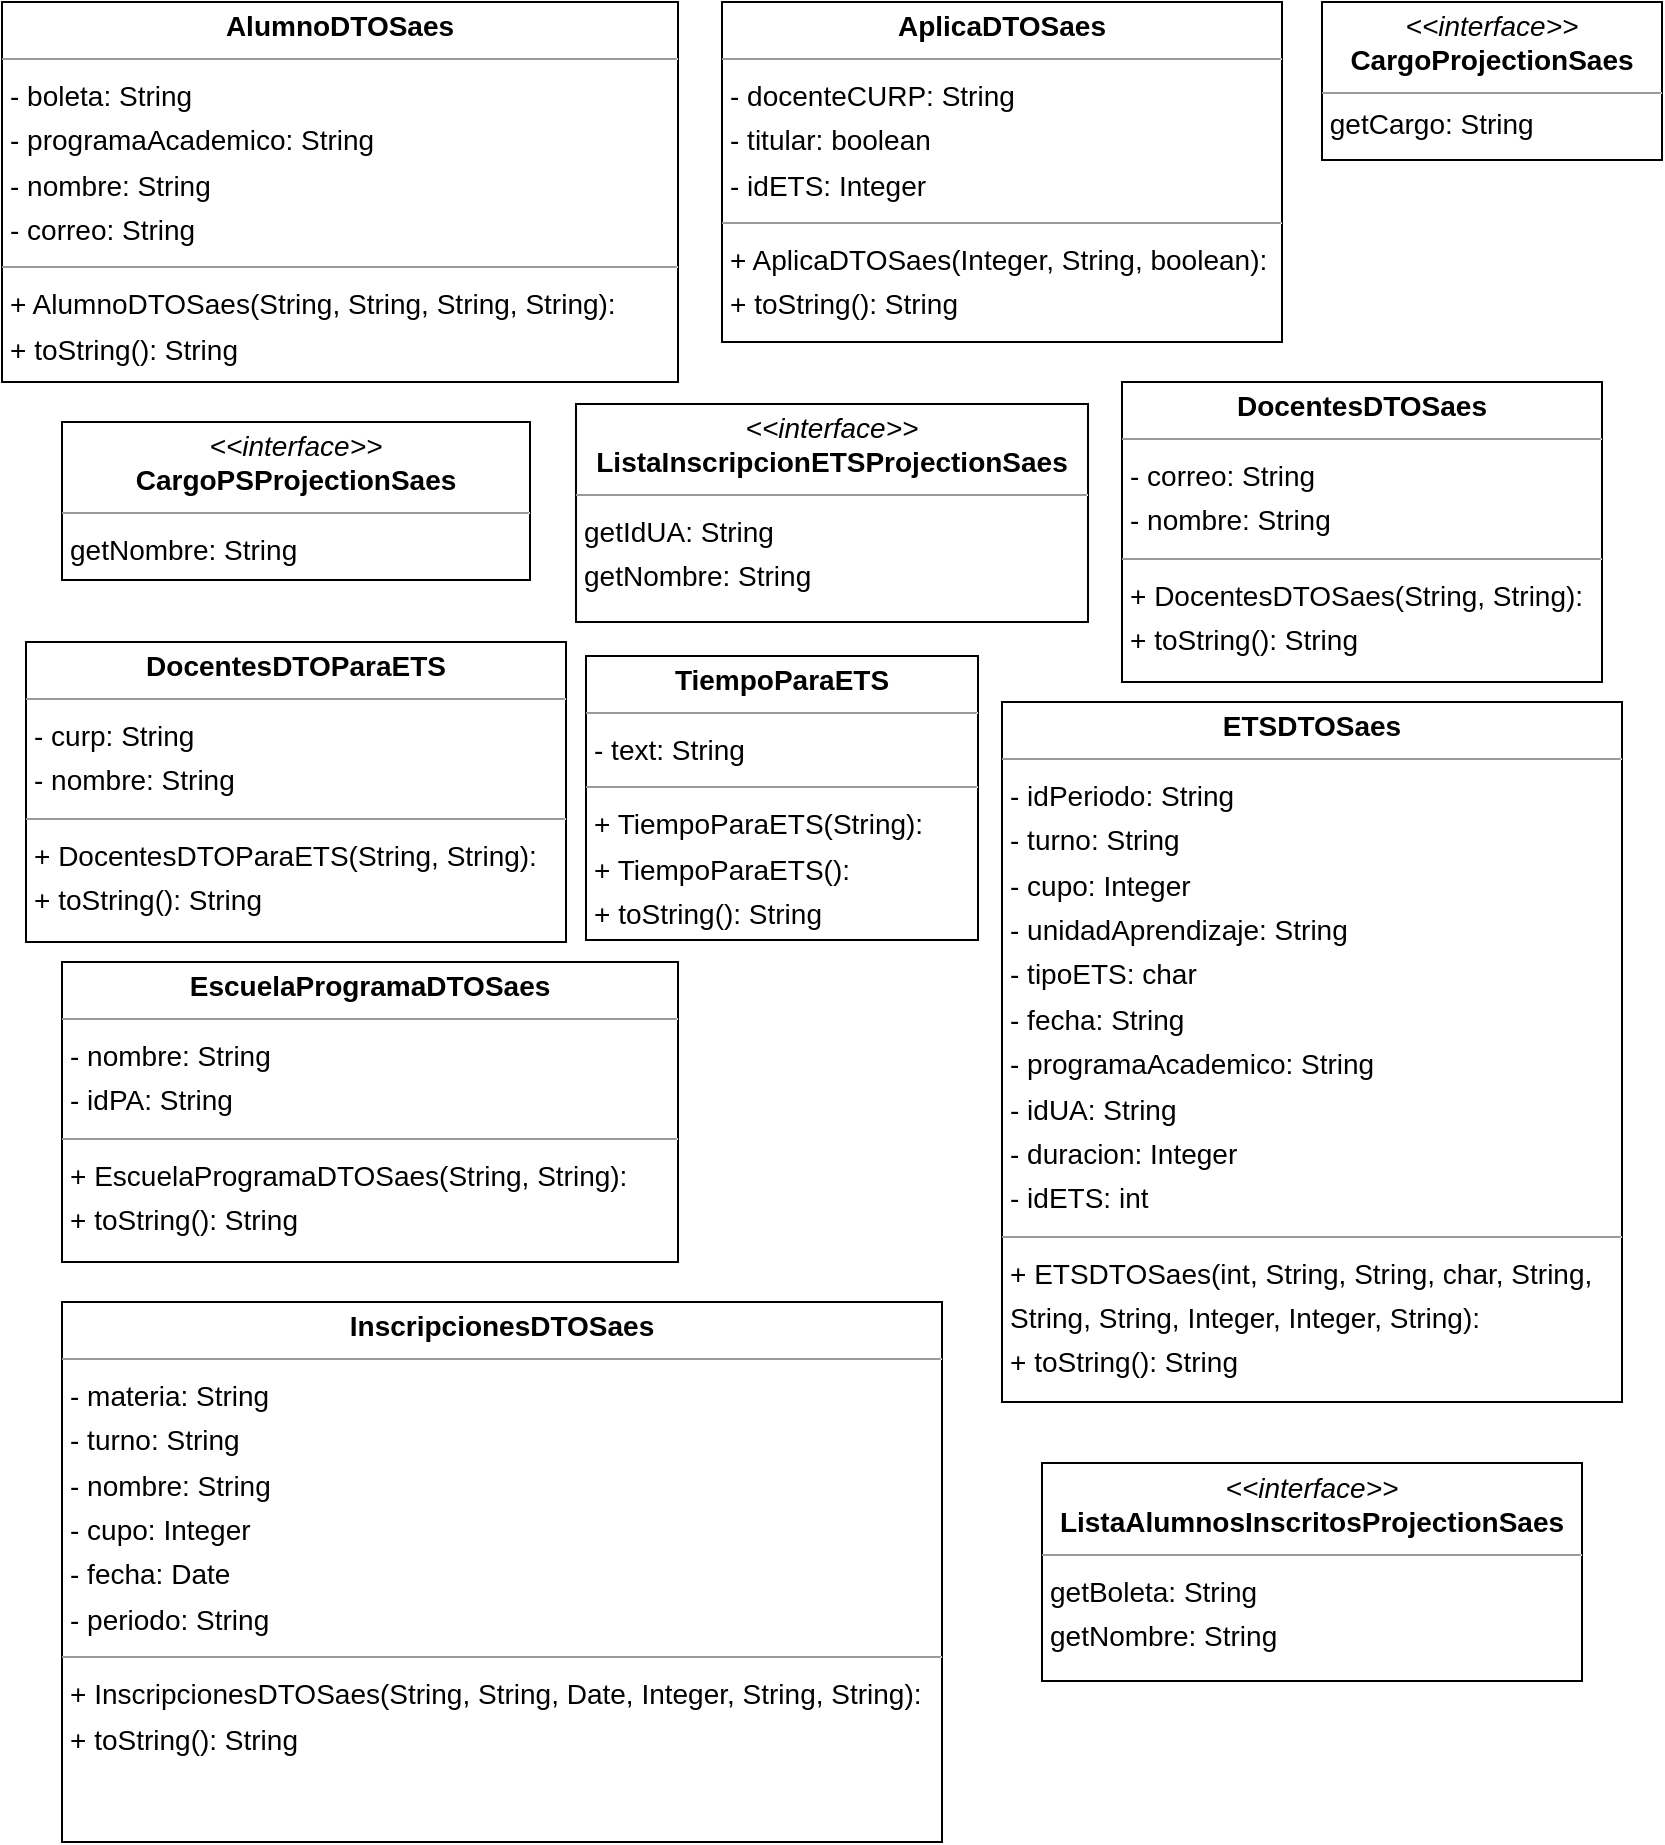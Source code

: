 <mxfile version="27.0.5" pages="6">
  <diagram id="4k0tUWkUERiC3aB9I5Oe" name="DTO1">
    <mxGraphModel dx="2887" dy="3401" grid="1" gridSize="10" guides="1" tooltips="1" connect="1" arrows="1" fold="1" page="1" pageScale="1" pageWidth="850" pageHeight="1100" background="none" math="0" shadow="0">
      <root>
        <mxCell id="0" />
        <mxCell id="1" parent="0" />
        <mxCell id="node33" value="&lt;p style=&quot;margin:0px;margin-top:4px;text-align:center;&quot;&gt;&lt;b&gt;AlumnoDTOSaes&lt;/b&gt;&lt;/p&gt;&lt;hr size=&quot;1&quot;&gt;&lt;p style=&quot;margin:0 0 0 4px;line-height:1.6;&quot;&gt;&lt;/p&gt;&lt;p style=&quot;margin:0 0 0 4px;line-height:1.6;&quot;&gt;- boleta: String&lt;br&gt;- programaAcademico: String&lt;br&gt;- nombre: String&lt;br&gt;- correo: String&lt;/p&gt;&lt;hr size=&quot;1&quot;&gt;&lt;p style=&quot;margin:0 0 0 4px;line-height:1.6;&quot;&gt;+ AlumnoDTOSaes(String, String, String, String):&lt;/p&gt;&lt;p style=&quot;margin:0 0 0 4px;line-height:1.6;&quot;&gt;+ toString(): String&lt;/p&gt;" style="verticalAlign=top;align=left;overflow=fill;fontSize=14;fontFamily=Helvetica;html=1;rounded=0;shadow=0;comic=0;labelBackgroundColor=none;strokeWidth=1;" parent="1" vertex="1">
          <mxGeometry x="-840" y="-2190" width="338" height="190" as="geometry" />
        </mxCell>
        <mxCell id="node49" value="&lt;p style=&quot;margin:0px;margin-top:4px;text-align:center;&quot;&gt;&lt;b&gt;AplicaDTOSaes&lt;/b&gt;&lt;/p&gt;&lt;hr size=&quot;1&quot;&gt;&lt;p style=&quot;margin:0 0 0 4px;line-height:1.6;&quot;&gt;&lt;span style=&quot;background-color: transparent; color: light-dark(rgb(0, 0, 0), rgb(255, 255, 255));&quot;&gt;- docenteCURP: String&lt;/span&gt;&lt;/p&gt;&lt;p style=&quot;margin:0 0 0 4px;line-height:1.6;&quot;&gt;- titular: boolean&lt;br&gt;- idETS: Integer&lt;/p&gt;&lt;hr size=&quot;1&quot;&gt;&lt;p style=&quot;margin:0 0 0 4px;line-height:1.6;&quot;&gt;+ AplicaDTOSaes(Integer, String, boolean):&lt;/p&gt;&lt;p style=&quot;margin:0 0 0 4px;line-height:1.6;&quot;&gt;+ toString(): String&lt;/p&gt;&lt;p style=&quot;margin:0 0 0 4px;line-height:1.6;&quot;&gt;&lt;br&gt;&lt;/p&gt;" style="verticalAlign=top;align=left;overflow=fill;fontSize=14;fontFamily=Helvetica;html=1;rounded=0;shadow=0;comic=0;labelBackgroundColor=none;strokeWidth=1;" parent="1" vertex="1">
          <mxGeometry x="-480" y="-2190" width="280" height="170" as="geometry" />
        </mxCell>
        <mxCell id="node36" value="&lt;p style=&quot;margin:0px;margin-top:4px;text-align:center;&quot;&gt;&lt;i&gt;&amp;lt;&amp;lt;interface&amp;gt;&amp;gt;&lt;/i&gt;&lt;br&gt;&lt;b&gt;CargoPSProjectionSaes&lt;/b&gt;&lt;/p&gt;&lt;hr size=&quot;1&quot;&gt;&lt;p style=&quot;margin:0 0 0 4px;line-height:1.6;&quot;&gt;getNombre: String&lt;/p&gt;" style="verticalAlign=top;align=left;overflow=fill;fontSize=14;fontFamily=Helvetica;html=1;rounded=0;shadow=0;comic=0;labelBackgroundColor=none;strokeWidth=1;" parent="1" vertex="1">
          <mxGeometry x="-810" y="-1980" width="234" height="79" as="geometry" />
        </mxCell>
        <mxCell id="node9" value="&lt;p style=&quot;margin:0px;margin-top:4px;text-align:center;&quot;&gt;&lt;i&gt;&amp;lt;&amp;lt;interface&amp;gt;&amp;gt;&lt;/i&gt;&lt;br&gt;&lt;b&gt;CargoProjectionSaes&lt;/b&gt;&lt;/p&gt;&lt;hr size=&quot;1&quot;&gt;&amp;nbsp;getC&lt;span style=&quot;background-color: transparent; color: light-dark(rgb(0, 0, 0), rgb(255, 255, 255));&quot;&gt;argo: String&lt;/span&gt;" style="verticalAlign=top;align=left;overflow=fill;fontSize=14;fontFamily=Helvetica;html=1;rounded=0;shadow=0;comic=0;labelBackgroundColor=none;strokeWidth=1;" parent="1" vertex="1">
          <mxGeometry x="-180" y="-2190" width="170" height="79" as="geometry" />
        </mxCell>
        <mxCell id="node27" value="&lt;p style=&quot;margin:0px;margin-top:4px;text-align:center;&quot;&gt;&lt;b&gt;DocentesDTOParaETS&lt;/b&gt;&lt;/p&gt;&lt;hr size=&quot;1&quot;&gt;&lt;p style=&quot;margin:0 0 0 4px;line-height:1.6;&quot;&gt;&lt;/p&gt;&lt;p style=&quot;margin:0 0 0 4px;line-height:1.6;&quot;&gt;- curp: String&lt;br&gt;- nombre: String&lt;/p&gt;&lt;hr size=&quot;1&quot;&gt;&lt;p style=&quot;margin:0 0 0 4px;line-height:1.6;&quot;&gt;+ DocentesDTOParaETS(String, String):&lt;/p&gt;&lt;p style=&quot;margin:0 0 0 4px;line-height:1.6;&quot;&gt;+ toString(): String&lt;/p&gt;&lt;p style=&quot;margin:0 0 0 4px;line-height:1.6;&quot;&gt;&lt;br&gt;&lt;/p&gt;" style="verticalAlign=top;align=left;overflow=fill;fontSize=14;fontFamily=Helvetica;html=1;rounded=0;shadow=0;comic=0;labelBackgroundColor=none;strokeWidth=1;" parent="1" vertex="1">
          <mxGeometry x="-828" y="-1870" width="270" height="150" as="geometry" />
        </mxCell>
        <mxCell id="node31" value="&lt;p style=&quot;margin:0px;margin-top:4px;text-align:center;&quot;&gt;&lt;b&gt;DocentesDTOSaes&lt;/b&gt;&lt;/p&gt;&lt;hr size=&quot;1&quot;&gt;&lt;p style=&quot;margin:0 0 0 4px;line-height:1.6;&quot;&gt;&lt;/p&gt;&lt;p style=&quot;margin:0 0 0 4px;line-height:1.6;&quot;&gt;- correo: String&lt;br&gt;- nombre: String&lt;/p&gt;&lt;hr size=&quot;1&quot;&gt;&lt;p style=&quot;margin:0 0 0 4px;line-height:1.6;&quot;&gt;+ DocentesDTOSaes(String, String):&lt;/p&gt;&lt;p style=&quot;margin:0 0 0 4px;line-height:1.6;&quot;&gt;+ toString(): String&lt;/p&gt;&lt;p style=&quot;margin:0 0 0 4px;line-height:1.6;&quot;&gt;&lt;br&gt;&lt;/p&gt;" style="verticalAlign=top;align=left;overflow=fill;fontSize=14;fontFamily=Helvetica;html=1;rounded=0;shadow=0;comic=0;labelBackgroundColor=none;strokeWidth=1;" parent="1" vertex="1">
          <mxGeometry x="-280" y="-2000" width="240" height="150" as="geometry" />
        </mxCell>
        <mxCell id="node44" value="&lt;p style=&quot;margin:0px;margin-top:4px;text-align:center;&quot;&gt;&lt;b&gt;ETSDTOSaes&lt;/b&gt;&lt;/p&gt;&lt;hr size=&quot;1&quot;&gt;&lt;p style=&quot;margin:0 0 0 4px;line-height:1.6;&quot;&gt;&lt;/p&gt;&lt;p style=&quot;margin:0 0 0 4px;line-height:1.6;&quot;&gt;- idPeriodo: String&lt;br&gt;- turno: String&lt;br&gt;- cupo: Integer&lt;br&gt;- unidadAprendizaje: String&lt;br&gt;- tipoETS: char&lt;br&gt;- fecha: String&lt;br&gt;- programaAcademico: String&lt;br&gt;- idUA: String&lt;br&gt;- duracion: Integer&lt;br&gt;- idETS: int&lt;/p&gt;&lt;hr size=&quot;1&quot;&gt;&lt;p style=&quot;margin:0 0 0 4px;line-height:1.6;&quot;&gt;+ ETSDTOSaes(int, String, String, char, String,&lt;br&gt;String, String, Integer, Integer, String):&lt;/p&gt;&lt;p style=&quot;margin:0 0 0 4px;line-height:1.6;&quot;&gt;+ toString(): String&lt;/p&gt;&lt;p style=&quot;margin:0 0 0 4px;line-height:1.6;&quot;&gt;&lt;br&gt;&lt;/p&gt;" style="verticalAlign=top;align=left;overflow=fill;fontSize=14;fontFamily=Helvetica;html=1;rounded=0;shadow=0;comic=0;labelBackgroundColor=none;strokeWidth=1;" parent="1" vertex="1">
          <mxGeometry x="-340" y="-1840" width="310" height="350" as="geometry" />
        </mxCell>
        <mxCell id="node30" value="&lt;p style=&quot;margin:0px;margin-top:4px;text-align:center;&quot;&gt;&lt;b&gt;EscuelaProgramaDTOSaes&lt;/b&gt;&lt;/p&gt;&lt;hr size=&quot;1&quot;&gt;&lt;p style=&quot;margin:0 0 0 4px;line-height:1.6;&quot;&gt;&lt;/p&gt;&lt;p style=&quot;margin:0 0 0 4px;line-height:1.6;&quot;&gt;- nombre: String&lt;br&gt;- idPA: String&lt;/p&gt;&lt;hr size=&quot;1&quot;&gt;&lt;p style=&quot;margin:0 0 0 4px;line-height:1.6;&quot;&gt;+ EscuelaProgramaDTOSaes(String, String):&lt;/p&gt;&lt;p style=&quot;margin:0 0 0 4px;line-height:1.6;&quot;&gt;+ toString(): String&lt;/p&gt;&lt;p style=&quot;margin:0 0 0 4px;line-height:1.6;&quot;&gt;&lt;br&gt;&lt;/p&gt;" style="verticalAlign=top;align=left;overflow=fill;fontSize=14;fontFamily=Helvetica;html=1;rounded=0;shadow=0;comic=0;labelBackgroundColor=none;strokeWidth=1;" parent="1" vertex="1">
          <mxGeometry x="-810" y="-1710" width="308" height="150" as="geometry" />
        </mxCell>
        <mxCell id="node21" value="&lt;p style=&quot;margin:0px;margin-top:4px;text-align:center;&quot;&gt;&lt;b&gt;InscripcionesDTOSaes&lt;/b&gt;&lt;/p&gt;&lt;hr size=&quot;1&quot;&gt;&lt;p style=&quot;margin:0 0 0 4px;line-height:1.6;&quot;&gt;&lt;/p&gt;&lt;p style=&quot;margin:0 0 0 4px;line-height:1.6;&quot;&gt;- materia: String&lt;br&gt;- turno: String&lt;br&gt;- nombre: String&lt;br&gt;- cupo: Integer&lt;br&gt;- fecha: Date&lt;br&gt;- periodo: String&lt;/p&gt;&lt;hr size=&quot;1&quot;&gt;&lt;p style=&quot;margin:0 0 0 4px;line-height:1.6;&quot;&gt;+ InscripcionesDTOSaes(String, String, Date, Integer, String, String):&lt;/p&gt;&lt;p style=&quot;margin:0 0 0 4px;line-height:1.6;&quot;&gt;+ toString(): String&lt;/p&gt;&lt;p style=&quot;margin:0 0 0 4px;line-height:1.6;&quot;&gt;&lt;br&gt;&lt;/p&gt;" style="verticalAlign=top;align=left;overflow=fill;fontSize=14;fontFamily=Helvetica;html=1;rounded=0;shadow=0;comic=0;labelBackgroundColor=none;strokeWidth=1;" parent="1" vertex="1">
          <mxGeometry x="-810" y="-1540" width="440" height="270" as="geometry" />
        </mxCell>
        <mxCell id="node29" value="&lt;p style=&quot;margin:0px;margin-top:4px;text-align:center;&quot;&gt;&lt;i&gt;&amp;lt;&amp;lt;interface&amp;gt;&amp;gt;&lt;/i&gt;&lt;br&gt;&lt;b&gt;ListaAlumnosInscritosProjectionSaes&lt;/b&gt;&lt;/p&gt;&lt;hr size=&quot;1&quot;&gt;&lt;p style=&quot;margin:0 0 0 4px;line-height:1.6;&quot;&gt;getBoleta: String&lt;br&gt;getNombre: String&lt;/p&gt;" style="verticalAlign=top;align=left;overflow=fill;fontSize=14;fontFamily=Helvetica;html=1;rounded=0;shadow=0;comic=0;labelBackgroundColor=none;strokeWidth=1;" parent="1" vertex="1">
          <mxGeometry x="-320" y="-1459.5" width="270" height="109" as="geometry" />
        </mxCell>
        <mxCell id="node2" value="&lt;p style=&quot;margin:0px;margin-top:4px;text-align:center;&quot;&gt;&lt;i&gt;&amp;lt;&amp;lt;interface&amp;gt;&amp;gt;&lt;/i&gt;&lt;br&gt;&lt;b&gt;ListaInscripcionETSProjectionSaes&lt;/b&gt;&lt;/p&gt;&lt;hr size=&quot;1&quot;&gt;&lt;p style=&quot;margin:0 0 0 4px;line-height:1.6;&quot;&gt;getIdUA: String&lt;br&gt;getNombre: String&lt;/p&gt;" style="verticalAlign=top;align=left;overflow=fill;fontSize=14;fontFamily=Helvetica;html=1;rounded=0;shadow=0;comic=0;labelBackgroundColor=none;strokeWidth=1;" parent="1" vertex="1">
          <mxGeometry x="-553" y="-1989" width="256" height="109" as="geometry" />
        </mxCell>
        <mxCell id="Ow7vKPwdl-D8J07vJfdt-1" value="&lt;p style=&quot;margin:0px;margin-top:4px;text-align:center;&quot;&gt;&lt;b&gt;TiempoParaETS&lt;/b&gt;&lt;/p&gt;&lt;hr size=&quot;1&quot;&gt;&lt;p style=&quot;margin:0 0 0 4px;line-height:1.6;&quot;&gt;- text: String&lt;/p&gt;&lt;hr size=&quot;1&quot;&gt;&lt;p style=&quot;margin:0 0 0 4px;line-height:1.6;&quot;&gt;+ TiempoParaETS(String):&lt;br&gt;+ TiempoParaETS():&lt;/p&gt;&lt;p style=&quot;margin:0 0 0 4px;line-height:1.6;&quot;&gt;+ toString(): String&lt;/p&gt;&lt;p style=&quot;margin:0 0 0 4px;line-height:1.6;&quot;&gt;&lt;br&gt;&lt;/p&gt;" style="verticalAlign=top;align=left;overflow=fill;fontSize=14;fontFamily=Helvetica;html=1;rounded=0;shadow=0;comic=0;labelBackgroundColor=none;strokeWidth=1;" vertex="1" parent="1">
          <mxGeometry x="-548" y="-1863" width="196" height="142" as="geometry" />
        </mxCell>
      </root>
    </mxGraphModel>
  </diagram>
  <diagram id="YtqZ8VOZoc0Aa91ohmDd" name="DTO2">
    <mxGraphModel dx="2037" dy="3401" grid="1" gridSize="10" guides="1" tooltips="1" connect="1" arrows="1" fold="1" page="1" pageScale="1" pageWidth="850" pageHeight="1100" math="0" shadow="0">
      <root>
        <mxCell id="0" />
        <mxCell id="1" parent="0" />
        <mxCell id="6x6JqlkaN3NZcueWMxDX-1" value="&lt;p style=&quot;margin:0px;margin-top:4px;text-align:center;&quot;&gt;&lt;b&gt;NuevaPeticionInscripcionSaes&lt;/b&gt;&lt;/p&gt;&lt;hr size=&quot;1&quot;&gt;&lt;p style=&quot;margin:0 0 0 4px;line-height:1.6;&quot;&gt;&lt;/p&gt;&lt;p style=&quot;margin:0 0 0 4px;line-height:1.6;&quot;&gt;- periodo: String&lt;br&gt;- boleta: String&lt;br&gt;- ets: String&lt;br&gt;- user: String&lt;br&gt;- turno: String&lt;/p&gt;&lt;hr size=&quot;1&quot;&gt;&lt;p style=&quot;margin:0 0 0 4px;line-height:1.6;&quot;&gt;+ NuevaPeticionInscripcionSaes():&lt;br&gt;+ NuevaPeticionInscripcionSaes(String, String, String, String, String):&lt;/p&gt;&lt;p style=&quot;margin:0 0 0 4px;line-height:1.6;&quot;&gt;+ toString(): String&lt;/p&gt;&lt;p style=&quot;margin:0 0 0 4px;line-height:1.6;&quot;&gt;&lt;br&gt;&lt;/p&gt;" style="verticalAlign=top;align=left;overflow=fill;fontSize=14;fontFamily=Helvetica;html=1;rounded=0;shadow=0;comic=0;labelBackgroundColor=none;strokeWidth=1;" parent="1" vertex="1">
          <mxGeometry x="14" y="-2190" width="436" height="240" as="geometry" />
        </mxCell>
        <mxCell id="6x6JqlkaN3NZcueWMxDX-2" value="&lt;p style=&quot;margin:0px;margin-top:4px;text-align:center;&quot;&gt;&lt;b&gt;NuevoAlumnoDTOSaes&lt;/b&gt;&lt;/p&gt;&lt;hr size=&quot;1&quot;&gt;&lt;p style=&quot;margin:0 0 0 4px;line-height:1.6;&quot;&gt;&lt;/p&gt;&lt;p style=&quot;margin:0 0 0 4px;line-height:1.6;&quot;&gt;- escuela: Integer&lt;br&gt;- sexo: String&lt;br&gt;- correo: String&lt;br&gt;- boleta: String&lt;br&gt;- nombre: String&lt;br&gt;- apellido_p: String&lt;br&gt;- curp: String&lt;br&gt;- carrera: String&lt;br&gt;- apellido_m: String&lt;/p&gt;&lt;hr size=&quot;1&quot;&gt;&lt;p style=&quot;margin:0 0 0 4px;line-height:1.6;&quot;&gt;+ NuevoAlumnoDTOSaes(String, String, String, String, String, &lt;br&gt;String, String, Integer, String):&lt;/p&gt;&lt;p style=&quot;margin:0 0 0 4px;line-height:1.6;&quot;&gt;+ toString(): String&lt;/p&gt;&lt;p style=&quot;margin:0 0 0 4px;line-height:1.6;&quot;&gt;&lt;br&gt;&lt;/p&gt;" style="verticalAlign=top;align=left;overflow=fill;fontSize=14;fontFamily=Helvetica;html=1;rounded=0;shadow=0;comic=0;labelBackgroundColor=none;strokeWidth=1;" parent="1" vertex="1">
          <mxGeometry x="14" y="-1930" width="404" height="320" as="geometry" />
        </mxCell>
        <mxCell id="6x6JqlkaN3NZcueWMxDX-3" value="&lt;p style=&quot;margin:0px;margin-top:4px;text-align:center;&quot;&gt;&lt;b&gt;NuevoDocenteDTOSaes&lt;/b&gt;&lt;/p&gt;&lt;hr size=&quot;1&quot;&gt;&lt;p style=&quot;margin:0 0 0 4px;line-height:1.6;&quot;&gt;&lt;span style=&quot;background-color: transparent; color: light-dark(rgb(0, 0, 0), rgb(255, 255, 255));&quot;&gt;- rfc: String&lt;/span&gt;&lt;/p&gt;&lt;p style=&quot;margin:0 0 0 4px;line-height:1.6;&quot;&gt;- nombre: String&lt;br&gt;- curp: String&lt;br&gt;- turno: String&lt;br&gt;- cargo: String&lt;br&gt;- apellido_p: String&lt;br&gt;- apellido_m: String&lt;br&gt;- correo: String&lt;br&gt;- sexo: String&lt;br&gt;- user: String&lt;/p&gt;&lt;hr size=&quot;1&quot;&gt;&lt;p style=&quot;margin:0 0 0 4px;line-height:1.6;&quot;&gt;+ NuevoDocenteDTOSaes(String, String, String, String, String,&lt;br&gt;&amp;nbsp;String, String, String, String, String):&lt;/p&gt;&lt;p style=&quot;margin:0 0 0 4px;line-height:1.6;&quot;&gt;+ toString(): String&lt;/p&gt;&lt;p style=&quot;margin:0 0 0 4px;line-height:1.6;&quot;&gt;&lt;br&gt;&lt;/p&gt;" style="verticalAlign=top;align=left;overflow=fill;fontSize=14;fontFamily=Helvetica;html=1;rounded=0;shadow=0;comic=0;labelBackgroundColor=none;strokeWidth=1;" parent="1" vertex="1">
          <mxGeometry x="14" y="-1590" width="398" height="350" as="geometry" />
        </mxCell>
        <mxCell id="6x6JqlkaN3NZcueWMxDX-4" value="&lt;p style=&quot;margin:0px;margin-top:4px;text-align:center;&quot;&gt;&lt;b&gt;NuevoETSDTOSaes&lt;/b&gt;&lt;/p&gt;&lt;hr size=&quot;1&quot;&gt;&lt;p style=&quot;margin:0 0 0 4px;line-height:1.6;&quot;&gt;&lt;/p&gt;&lt;p style=&quot;margin:0 0 0 4px;line-height:1.6;&quot;&gt;- idPeriodo: Integer&lt;br&gt;- idUA: String&lt;br&gt;- Duracion: Integer&lt;br&gt;- docenteCURP: String&lt;br&gt;- Turno: String&lt;br&gt;- Cupo: Integer&lt;br&gt;- salon: Integer&lt;br&gt;- Fecha: String&lt;br&gt;- titular: boolean&lt;br&gt;- Hora: String&lt;/p&gt;&lt;hr size=&quot;1&quot;&gt;&lt;p style=&quot;margin:0 0 0 4px;line-height:1.6;&quot;&gt;+ NuevoETSDTOSaes():&lt;br&gt;+ NuevoETSDTOSaes(String, Integer, String, String, String, &lt;br&gt;Integer, Integer, Integer):&lt;br&gt;+ NuevoETSDTOSaes(String, Integer, String, String, String, &lt;br&gt;Integer, Integer):&lt;br&gt;+ NuevoETSDTOSaes(String, Integer, String, String, String, &lt;br&gt;Integer, Integer, String, boolean):&lt;br&gt;+ NuevoETSDTOSaes(String, Integer, String, String, String, &lt;br&gt;Integer, Integer, Integer, String, boolean):&lt;/p&gt;&lt;p style=&quot;margin:0 0 0 4px;line-height:1.6;&quot;&gt;+ toString(): String&lt;/p&gt;" style="verticalAlign=top;align=left;overflow=fill;fontSize=14;fontFamily=Helvetica;html=1;rounded=0;shadow=0;comic=0;labelBackgroundColor=none;strokeWidth=1;" parent="1" vertex="1">
          <mxGeometry x="440" y="-1930" width="386" height="500" as="geometry" />
        </mxCell>
        <mxCell id="6x6JqlkaN3NZcueWMxDX-6" value="&lt;p style=&quot;margin:0px;margin-top:4px;text-align:center;&quot;&gt;&lt;b&gt;TokenRespuestaDTO&lt;/b&gt;&lt;/p&gt;&lt;hr size=&quot;1&quot;&gt;&lt;p style=&quot;margin:0 0 0 4px;line-height:1.6;&quot;&gt;- message: String&lt;br&gt;- status: int&lt;/p&gt;&lt;hr size=&quot;1&quot;&gt;&lt;p style=&quot;margin:0 0 0 4px;line-height:1.6;&quot;&gt;+ TokenRespuestaDTO(String, int):&lt;/p&gt;&lt;p style=&quot;margin:0 0 0 4px;line-height:1.6;&quot;&gt;+ toString(): String&lt;/p&gt;&lt;p style=&quot;margin:0 0 0 4px;line-height:1.6;&quot;&gt;&lt;br&gt;&lt;/p&gt;" style="verticalAlign=top;align=left;overflow=fill;fontSize=14;fontFamily=Helvetica;html=1;rounded=0;shadow=0;comic=0;labelBackgroundColor=none;strokeWidth=1;" parent="1" vertex="1">
          <mxGeometry x="470" y="-2190" width="240" height="140" as="geometry" />
        </mxCell>
        <mxCell id="6x6JqlkaN3NZcueWMxDX-7" value="&lt;p style=&quot;margin:0px;margin-top:4px;text-align:center;&quot;&gt;&lt;b&gt;VerificacionSolicitudResponseDTO&lt;/b&gt;&lt;/p&gt;&lt;hr size=&quot;1&quot;&gt;&lt;p style=&quot;margin:0 0 0 4px;line-height:1.6;&quot;&gt;- tieneSolicitudPendiente: boolean&lt;br&gt;- solicitudExistente: SolicitudReemplazoDTO&lt;/p&gt;&lt;hr size=&quot;1&quot;&gt;&lt;p style=&quot;margin:0 0 0 4px;line-height:1.6;&quot;&gt;+ VerificacionSolicitudResponseDTO():&lt;br&gt;+ VerificacionSolicitudResponseDTO(boolean, &lt;br&gt;SolicitudReemplazoDTO):&lt;/p&gt;" style="verticalAlign=top;align=left;overflow=fill;fontSize=14;fontFamily=Helvetica;html=1;rounded=0;shadow=0;comic=0;labelBackgroundColor=none;strokeWidth=1;" parent="1" vertex="1">
          <mxGeometry x="440" y="-1420" width="330" height="162.5" as="geometry" />
        </mxCell>
      </root>
    </mxGraphModel>
  </diagram>
  <diagram id="MJD-b0k5ISeVMgEmEmnT" name="DTO3">
    <mxGraphModel dx="3044" dy="2394" grid="1" gridSize="10" guides="1" tooltips="1" connect="1" arrows="1" fold="1" page="1" pageScale="1" pageWidth="850" pageHeight="1100" math="0" shadow="0">
      <root>
        <mxCell id="0" />
        <mxCell id="1" parent="0" />
        <mxCell id="IqjtUuEeZj-bcdbeTZdY-1" value="&lt;p style=&quot;margin:0px;margin-top:4px;text-align:center;&quot;&gt;&lt;b&gt;AlumnoDTO&lt;/b&gt;&lt;/p&gt;&lt;hr size=&quot;1&quot;&gt;&lt;p style=&quot;margin:0 0 0 4px;line-height:1.6;&quot;&gt;&lt;/p&gt;&lt;p style=&quot;margin:0 0 0 4px;line-height:1.6;&quot;&gt;- nombre: String&lt;br&gt;- apellidoM: String&lt;br&gt;- boleta: String&lt;br&gt;- turno: String&lt;br&gt;- error: Integer&lt;br&gt;- apellidoP: String&lt;/p&gt;&lt;hr size=&quot;1&quot;&gt;&lt;p style=&quot;margin:0 0 0 4px;line-height:1.6;&quot;&gt;+ AlumnoDTO(String, String, String, String, String):&lt;br&gt;+ AlumnoDTO(Integer):&lt;br&gt;+ AlumnoDTO(String, String, String, String, Integer):&lt;/p&gt;&lt;p style=&quot;margin:0 0 0 4px;line-height:1.6;&quot;&gt;+ toString(): String&lt;/p&gt;&lt;p style=&quot;margin:0 0 0 4px;line-height:1.6;&quot;&gt;&lt;br&gt;&lt;/p&gt;" style="verticalAlign=top;align=left;overflow=fill;fontSize=14;fontFamily=Helvetica;html=1;rounded=0;shadow=0;comic=0;labelBackgroundColor=none;strokeWidth=1;" parent="1" vertex="1">
          <mxGeometry x="-450" y="-600" width="361" height="274" as="geometry" />
        </mxCell>
        <mxCell id="IqjtUuEeZj-bcdbeTZdY-2" value="&lt;p style=&quot;margin:0px;margin-top:4px;text-align:center;&quot;&gt;&lt;b&gt;ChatsDTO&lt;/b&gt;&lt;/p&gt;&lt;hr size=&quot;1&quot;&gt;&lt;p style=&quot;margin:0 0 0 4px;line-height:1.6;&quot;&gt;&lt;/p&gt;&lt;p style=&quot;margin:0 0 0 4px;line-height:1.6;&quot;&gt;- nombre: String&lt;br&gt;- destinatario: String&lt;/p&gt;&lt;hr size=&quot;1&quot;&gt;&lt;p style=&quot;margin:0 0 0 4px;line-height:1.6;&quot;&gt;+ ChatsDTO(String, String):&lt;br&gt;+ ChatsDTO():&lt;/p&gt;&lt;p style=&quot;margin:0 0 0 4px;line-height:1.6;&quot;&gt;+ toString(): String&lt;/p&gt;&lt;p style=&quot;margin:0 0 0 4px;line-height:1.6;&quot;&gt;&lt;br&gt;&lt;/p&gt;" style="verticalAlign=top;align=left;overflow=fill;fontSize=14;fontFamily=Helvetica;html=1;rounded=0;shadow=0;comic=0;labelBackgroundColor=none;strokeWidth=1;" parent="1" vertex="1">
          <mxGeometry x="-840" y="-300" width="186" height="170" as="geometry" />
        </mxCell>
        <mxCell id="IqjtUuEeZj-bcdbeTZdY-3" value="&lt;p style=&quot;margin:0px;margin-top:4px;text-align:center;&quot;&gt;&lt;b&gt;ComparacionDTO&lt;/b&gt;&lt;/p&gt;&lt;hr size=&quot;1&quot;&gt;&lt;p style=&quot;margin:0 0 0 4px;line-height:1.6;&quot;&gt;&lt;/p&gt;&lt;p style=&quot;margin:0 0 0 4px;line-height:1.6;&quot;&gt;- coinciden: boolean&lt;br&gt;- errores: List&amp;lt;String&amp;gt;&lt;/p&gt;&lt;hr size=&quot;1&quot;&gt;&lt;p style=&quot;margin:0 0 0 4px;line-height:1.6;&quot;&gt;+ ComparacionDTO(boolean, List&amp;lt;String&amp;gt;):&lt;/p&gt;&lt;p style=&quot;margin:0 0 0 4px;line-height:1.6;&quot;&gt;+ toString(): String&lt;/p&gt;&lt;p style=&quot;margin:0 0 0 4px;line-height:1.6;&quot;&gt;&lt;br&gt;&lt;/p&gt;" style="verticalAlign=top;align=left;overflow=fill;fontSize=14;fontFamily=Helvetica;html=1;rounded=0;shadow=0;comic=0;labelBackgroundColor=none;strokeWidth=1;" parent="1" vertex="1">
          <mxGeometry x="-395" y="-313" width="305" height="150" as="geometry" />
        </mxCell>
        <mxCell id="IqjtUuEeZj-bcdbeTZdY-4" value="&lt;p style=&quot;margin:0px;margin-top:4px;text-align:center;&quot;&gt;&lt;b&gt;CreacionReporteDTO&lt;/b&gt;&lt;/p&gt;&lt;hr size=&quot;1&quot;&gt;&lt;p style=&quot;margin:0 0 0 4px;line-height:1.6;&quot;&gt;- mensaje: String&lt;/p&gt;&lt;hr size=&quot;1&quot;&gt;&lt;p style=&quot;margin:0 0 0 4px;line-height:1.6;&quot;&gt;+ CreacionReporteDTO(String):&lt;/p&gt;" style="verticalAlign=top;align=left;overflow=fill;fontSize=14;fontFamily=Helvetica;html=1;rounded=0;shadow=0;comic=0;labelBackgroundColor=none;strokeWidth=1;" parent="1" vertex="1">
          <mxGeometry x="-630" y="-220" width="210" height="100" as="geometry" />
        </mxCell>
        <mxCell id="IqjtUuEeZj-bcdbeTZdY-5" value="&lt;p style=&quot;margin:0px;margin-top:4px;text-align:center;&quot;&gt;&lt;b&gt;NuevoPersonalSeguridadDTOSaes&lt;/b&gt;&lt;/p&gt;&lt;hr size=&quot;1&quot;&gt;&lt;p style=&quot;margin:0 0 0 4px;line-height:1.6;&quot;&gt;&lt;/p&gt;&lt;p style=&quot;margin:0 0 0 4px;line-height:1.6;&quot;&gt;- nombre: String&lt;br&gt;- cargoPS: String&lt;br&gt;- user: String&lt;br&gt;- rfc: String&lt;br&gt;- apellido_M: String&lt;br&gt;- sexo: String&lt;br&gt;- curp: String&lt;br&gt;- apellido_P: String&lt;br&gt;- turno: String&lt;/p&gt;&lt;hr size=&quot;1&quot;&gt;&lt;p style=&quot;margin:0 0 0 4px;line-height:1.6;&quot;&gt;+ NuevoPersonalSeguridadDTOSaes():&lt;br&gt;+ NuevoPersonalSeguridadDTOSaes(String, String, String,&amp;nbsp;&lt;/p&gt;&lt;p style=&quot;margin:0 0 0 4px;line-height:1.6;&quot;&gt;String, String, String, String, String, String):&lt;/p&gt;&lt;p style=&quot;margin:0 0 0 4px;line-height:1.6;&quot;&gt;+ toString(): String&lt;/p&gt;&lt;p style=&quot;margin:0 0 0 4px;line-height:1.6;&quot;&gt;&lt;br&gt;&lt;/p&gt;" style="verticalAlign=top;align=left;overflow=fill;fontSize=14;fontFamily=Helvetica;html=1;rounded=0;shadow=0;comic=0;labelBackgroundColor=none;strokeWidth=1;" parent="1" vertex="1">
          <mxGeometry x="-826" y="-1080" width="376" height="350" as="geometry" />
        </mxCell>
        <mxCell id="IqjtUuEeZj-bcdbeTZdY-6" value="&lt;p style=&quot;margin:0px;margin-top:4px;text-align:center;&quot;&gt;&lt;b&gt;NuevoVideoAlumnoDTOSaes&lt;/b&gt;&lt;/p&gt;&lt;hr size=&quot;1&quot;&gt;&lt;p style=&quot;margin:0 0 0 4px;line-height:1.6;&quot;&gt;&lt;/p&gt;&lt;p style=&quot;margin:0 0 0 4px;line-height:1.6;&quot;&gt;- curp: String&lt;br&gt;- credencial: String&lt;br&gt;- boleta: String&lt;/p&gt;&lt;hr size=&quot;1&quot;&gt;&lt;p style=&quot;margin:0 0 0 4px;line-height:1.6;&quot;&gt;+ NuevoVideoAlumnoDTOSaes(String, String, String):&lt;/p&gt;&lt;p style=&quot;margin:0 0 0 4px;line-height:1.6;&quot;&gt;+ toString(): String&lt;/p&gt;&lt;p style=&quot;margin:0 0 0 4px;line-height:1.6;&quot;&gt;&lt;br&gt;&lt;/p&gt;" style="verticalAlign=top;align=left;overflow=fill;fontSize=14;fontFamily=Helvetica;html=1;rounded=0;shadow=0;comic=0;labelBackgroundColor=none;strokeWidth=1;" parent="1" vertex="1">
          <mxGeometry x="-437" y="-1080" width="347" height="170" as="geometry" />
        </mxCell>
        <mxCell id="IqjtUuEeZj-bcdbeTZdY-7" value="&lt;p style=&quot;margin:0px;margin-top:4px;text-align:center;&quot;&gt;&lt;i&gt;&amp;lt;&amp;lt;interface&amp;gt;&amp;gt;&lt;/i&gt;&lt;br&gt;&lt;b&gt;PeriodosETSProjectionSaes&lt;/b&gt;&lt;/p&gt;&lt;hr size=&quot;1&quot;&gt;&lt;p style=&quot;margin:0 0 0 4px;line-height:1.6;&quot;&gt;getPeriodo: String&lt;br&gt;getIdPeriodo: Integer&lt;/p&gt;" style="verticalAlign=top;align=left;overflow=fill;fontSize=14;fontFamily=Helvetica;html=1;rounded=0;shadow=0;comic=0;labelBackgroundColor=none;strokeWidth=1;" parent="1" vertex="1">
          <mxGeometry x="-437" y="-890" width="265" height="109" as="geometry" />
        </mxCell>
        <mxCell id="IqjtUuEeZj-bcdbeTZdY-8" value="&lt;p style=&quot;margin:0px;margin-top:4px;text-align:center;&quot;&gt;&lt;b&gt;PersonalSeguridadDTOSaes&lt;/b&gt;&lt;/p&gt;&lt;hr size=&quot;1&quot;&gt;&lt;p style=&quot;margin:0 0 0 4px;line-height:1.6;&quot;&gt;- nombre: String&lt;br&gt;- turno: String&lt;br&gt;- cargo: String&lt;/p&gt;&lt;hr size=&quot;1&quot;&gt;&lt;p style=&quot;margin:0 0 0 4px;line-height:1.6;&quot;&gt;+ PersonalSeguridadDTOSaes(String, String, String):&lt;/p&gt;&lt;p style=&quot;margin:0 0 0 4px;line-height:1.6;&quot;&gt;+ toString(): String&lt;/p&gt;&lt;p style=&quot;margin:0 0 0 4px;line-height:1.6;&quot;&gt;&lt;br&gt;&lt;/p&gt;" style="verticalAlign=top;align=left;overflow=fill;fontSize=14;fontFamily=Helvetica;html=1;rounded=0;shadow=0;comic=0;labelBackgroundColor=none;strokeWidth=1;" parent="1" vertex="1">
          <mxGeometry x="-826" y="-710" width="336" height="170" as="geometry" />
        </mxCell>
        <mxCell id="IqjtUuEeZj-bcdbeTZdY-9" value="&lt;p style=&quot;margin:0px;margin-top:4px;text-align:center;&quot;&gt;&lt;b&gt;SalonETSDTOSaes&lt;/b&gt;&lt;/p&gt;&lt;hr size=&quot;1&quot;&gt;&lt;p style=&quot;margin:0 0 0 4px;line-height:1.6;&quot;&gt;&lt;/p&gt;&lt;p style=&quot;margin:0 0 0 4px;line-height:1.6;&quot;&gt;- idETS: Integer&lt;br&gt;- salon: Integer&lt;/p&gt;&lt;hr size=&quot;1&quot;&gt;&lt;p style=&quot;margin:0 0 0 4px;line-height:1.6;&quot;&gt;+ SalonETSDTOSaes(Integer, Integer):&lt;/p&gt;&lt;p style=&quot;margin:0 0 0 4px;line-height:1.6;&quot;&gt;+ toString(): String&lt;/p&gt;&lt;p style=&quot;margin:0 0 0 4px;line-height:1.6;&quot;&gt;&lt;br&gt;&lt;/p&gt;" style="verticalAlign=top;align=left;overflow=fill;fontSize=14;fontFamily=Helvetica;html=1;rounded=0;shadow=0;comic=0;labelBackgroundColor=none;strokeWidth=1;" parent="1" vertex="1">
          <mxGeometry x="-437" y="-760" width="257" height="150" as="geometry" />
        </mxCell>
        <mxCell id="IqjtUuEeZj-bcdbeTZdY-10" value="&lt;p style=&quot;margin:0px;margin-top:4px;text-align:center;&quot;&gt;&lt;i&gt;&amp;lt;&amp;lt;interface&amp;gt;&amp;gt;&lt;/i&gt;&lt;br&gt;&lt;b&gt;SalonProjectionSaes&lt;/b&gt;&lt;/p&gt;&lt;hr size=&quot;1&quot;&gt;&lt;p style=&quot;margin:0 0 0 4px;line-height:1.6;&quot;&gt;getNumSalon: Integer&lt;/p&gt;" style="verticalAlign=top;align=left;overflow=fill;fontSize=14;fontFamily=Helvetica;html=1;rounded=0;shadow=0;comic=0;labelBackgroundColor=none;strokeWidth=1;" parent="1" vertex="1">
          <mxGeometry x="-630" y="-313" width="167" height="79" as="geometry" />
        </mxCell>
        <mxCell id="IqjtUuEeZj-bcdbeTZdY-11" value="&lt;p style=&quot;margin:0px;margin-top:4px;text-align:center;&quot;&gt;&lt;i&gt;&amp;lt;&amp;lt;interface&amp;gt;&amp;gt;&lt;/i&gt;&lt;br&gt;&lt;b&gt;TipoPersonalProjectionSaes&lt;/b&gt;&lt;/p&gt;&lt;hr size=&quot;1&quot;&gt;&lt;p style=&quot;margin:0 0 0 4px;line-height:1.6;&quot;&gt;getCargo: String&lt;/p&gt;" style="verticalAlign=top;align=left;overflow=fill;fontSize=14;fontFamily=Helvetica;html=1;rounded=0;shadow=0;comic=0;labelBackgroundColor=none;strokeWidth=1;" parent="1" vertex="1">
          <mxGeometry x="-827" y="-521" width="268" height="79" as="geometry" />
        </mxCell>
        <mxCell id="IqjtUuEeZj-bcdbeTZdY-12" value="&lt;p style=&quot;margin:0px;margin-top:4px;text-align:center;&quot;&gt;&lt;i&gt;&amp;lt;&amp;lt;interface&amp;gt;&amp;gt;&lt;/i&gt;&lt;br&gt;&lt;b&gt;UnidadAprendizajeProjectionSaes&lt;/b&gt;&lt;/p&gt;&lt;hr size=&quot;1&quot;&gt;&lt;p style=&quot;margin:0 0 0 4px;line-height:1.6;&quot;&gt;getIdUA: String&lt;br&gt;getNombre: String&lt;/p&gt;" style="verticalAlign=top;align=left;overflow=fill;fontSize=14;fontFamily=Helvetica;html=1;rounded=0;shadow=0;comic=0;labelBackgroundColor=none;strokeWidth=1;" parent="1" vertex="1">
          <mxGeometry x="-826" y="-430" width="313" height="109" as="geometry" />
        </mxCell>
      </root>
    </mxGraphModel>
  </diagram>
  <diagram id="JwDWkZ99T-Ce0AMoxdi5" name="DTO4">
    <mxGraphModel dx="1901" dy="2221" grid="1" gridSize="10" guides="1" tooltips="1" connect="1" arrows="1" fold="1" page="1" pageScale="1" pageWidth="850" pageHeight="1100" math="0" shadow="0">
      <root>
        <mxCell id="0" />
        <mxCell id="1" parent="0" />
        <mxCell id="uMXDX2DEZ3jsq7DU5iIG-1" value="&lt;p style=&quot;margin:0px;margin-top:4px;text-align:center;&quot;&gt;&lt;b&gt;CredencialDTO&lt;/b&gt;&lt;/p&gt;&lt;hr size=&quot;1&quot;&gt;&lt;p style=&quot;margin:0 0 0 4px;line-height:1.6;&quot;&gt;&lt;/p&gt;&lt;p style=&quot;margin:0 0 0 4px;line-height:1.6;&quot;&gt;- carrera: String&lt;br&gt;- boleta: String&lt;br&gt;- apellidoP: String&lt;br&gt;- curp: String&lt;br&gt;- imagenCredencial: String&lt;br&gt;- apellidoM: String&lt;br&gt;- nombre: String&lt;br&gt;- unidadAcademica: String&lt;/p&gt;&lt;hr size=&quot;1&quot;&gt;&lt;p style=&quot;margin:0 0 0 4px;line-height:1.6;&quot;&gt;+ CredencialDTO(String, String, String, String, String, String, &lt;br&gt;String, String):&lt;/p&gt;&lt;p style=&quot;margin:0 0 0 4px;line-height:1.6;&quot;&gt;+ toString(): String&lt;/p&gt;&lt;p style=&quot;margin:0 0 0 4px;line-height:1.6;&quot;&gt;&lt;br&gt;&lt;/p&gt;" style="verticalAlign=top;align=left;overflow=fill;fontSize=14;fontFamily=Helvetica;html=1;rounded=0;shadow=0;comic=0;labelBackgroundColor=none;strokeWidth=1;" parent="1" vertex="1">
          <mxGeometry x="16" y="-1080" width="396" height="300" as="geometry" />
        </mxCell>
        <mxCell id="uMXDX2DEZ3jsq7DU5iIG-2" value="&lt;p style=&quot;margin:0px;margin-top:4px;text-align:center;&quot;&gt;&lt;b&gt;CredencialRespuestaDTO&lt;/b&gt;&lt;/p&gt;&lt;hr size=&quot;1&quot;&gt;&lt;p style=&quot;margin:0 0 0 4px;line-height:1.6;&quot;&gt;&lt;/p&gt;&lt;p style=&quot;margin:0 0 0 4px;line-height:1.6;&quot;&gt;- imagen: String&lt;br&gt;- credenciales: List&amp;lt;CredencialDTO&amp;gt;&lt;/p&gt;&lt;hr size=&quot;1&quot;&gt;&lt;p style=&quot;margin:0 0 0 4px;line-height:1.6;&quot;&gt;+ CredencialRespuestaDTO(String, List&amp;lt;CredencialDTO&amp;gt;):&lt;/p&gt;" style="verticalAlign=top;align=left;overflow=fill;fontSize=14;fontFamily=Helvetica;html=1;rounded=0;shadow=0;comic=0;labelBackgroundColor=none;strokeWidth=1;" parent="1" vertex="1">
          <mxGeometry x="432.5" y="-1080" width="399" height="120" as="geometry" />
        </mxCell>
        <mxCell id="uMXDX2DEZ3jsq7DU5iIG-3" value="&lt;p style=&quot;margin:0px;margin-top:4px;text-align:center;&quot;&gt;&lt;b&gt;DatosPersonaDTO&lt;/b&gt;&lt;/p&gt;&lt;hr size=&quot;1&quot;&gt;&lt;p style=&quot;margin:0 0 0 4px;line-height:1.6;&quot;&gt;&lt;/p&gt;&lt;p style=&quot;margin:0 0 0 4px;line-height:1.6;&quot;&gt;- nombre: String&lt;br&gt;- apellidoM: String&lt;br&gt;- apellidoP: String&lt;/p&gt;&lt;hr size=&quot;1&quot;&gt;&lt;p style=&quot;margin:0 0 0 4px;line-height:1.6;&quot;&gt;+ DatosPersonaDTO(String, String, String):&lt;/p&gt;&lt;p style=&quot;margin:0 0 0 4px;line-height:1.6;&quot;&gt;+ toString(): String&lt;/p&gt;&lt;p style=&quot;margin:0 0 0 4px;line-height:1.6;&quot;&gt;&lt;br&gt;&lt;/p&gt;" style="verticalAlign=top;align=left;overflow=fill;fontSize=14;fontFamily=Helvetica;html=1;rounded=0;shadow=0;comic=0;labelBackgroundColor=none;strokeWidth=1;" parent="1" vertex="1">
          <mxGeometry x="16" y="-760" width="284" height="170" as="geometry" />
        </mxCell>
        <mxCell id="uMXDX2DEZ3jsq7DU5iIG-4" value="&lt;p style=&quot;margin:0px;margin-top:4px;text-align:center;&quot;&gt;&lt;b&gt;DatosWebDTO&lt;/b&gt;&lt;/p&gt;&lt;hr size=&quot;1&quot;&gt;&lt;p style=&quot;margin:0 0 0 4px;line-height:1.6;&quot;&gt;&lt;/p&gt;&lt;p style=&quot;margin:0 0 0 4px;line-height:1.6;&quot;&gt;- curp: String&lt;br&gt;- nombre: String&lt;br&gt;- escuela: String&lt;br&gt;- carrera: String&lt;br&gt;- boleta: String&lt;/p&gt;&lt;hr size=&quot;1&quot;&gt;&lt;p style=&quot;margin:0 0 0 4px;line-height:1.6;&quot;&gt;+ DatosWebDTO(String, String, String, String, String):&lt;/p&gt;&lt;p style=&quot;margin:0 0 0 4px;line-height:1.6;&quot;&gt;+ toString(): String&lt;/p&gt;&lt;p style=&quot;margin:0 0 0 4px;line-height:1.6;&quot;&gt;&lt;br&gt;&lt;/p&gt;" style="verticalAlign=top;align=left;overflow=fill;fontSize=14;fontFamily=Helvetica;html=1;rounded=0;shadow=0;comic=0;labelBackgroundColor=none;strokeWidth=1;" parent="1" vertex="1">
          <mxGeometry x="459.5" y="-950" width="347" height="210" as="geometry" />
        </mxCell>
        <mxCell id="uMXDX2DEZ3jsq7DU5iIG-5" value="&lt;p style=&quot;margin:0px;margin-top:4px;text-align:center;&quot;&gt;&lt;b&gt;DetalleAlumnosDTO&lt;/b&gt;&lt;/p&gt;&lt;hr size=&quot;1&quot;&gt;&lt;p style=&quot;margin:0 0 0 4px;line-height:1.6;&quot;&gt;&lt;/p&gt;&lt;p style=&quot;margin:0 0 0 4px;line-height:1.6;&quot;&gt;- nombreTurno: String&lt;br&gt;- nombreAlumno: String&lt;br&gt;- boleta: String&lt;br&gt;- nombreDocente: String&lt;br&gt;- nombreETS: String&lt;br&gt;- apellidoMAlumno: String&lt;br&gt;- salon: Integer&lt;br&gt;- fecha: Date&lt;br&gt;- apellidoPDocente: String&lt;br&gt;- apellidoMDocente: String&lt;br&gt;- apellidoPAlumno: String&lt;br&gt;- idETS: Integer&lt;/p&gt;&lt;hr size=&quot;1&quot;&gt;&lt;p style=&quot;margin:0 0 0 4px;line-height:1.6;&quot;&gt;+ DetalleAlumnosDTO(String, String, String, String, String,&lt;br&gt;&amp;nbsp;Integer, String, Integer, Date, String, String, String):&lt;/p&gt;&lt;p style=&quot;margin:0 0 0 4px;line-height:1.6;&quot;&gt;+ toString(): String&lt;/p&gt;" style="verticalAlign=top;align=left;overflow=fill;fontSize=14;fontFamily=Helvetica;html=1;rounded=0;shadow=0;comic=0;labelBackgroundColor=none;strokeWidth=1;" parent="1" vertex="1">
          <mxGeometry x="420.5" y="-730" width="386" height="390" as="geometry" />
        </mxCell>
        <mxCell id="uMXDX2DEZ3jsq7DU5iIG-6" value="&lt;p style=&quot;margin:0px;margin-top:4px;text-align:center;&quot;&gt;&lt;b&gt;DetalleETSDTO&lt;/b&gt;&lt;/p&gt;&lt;hr size=&quot;1&quot;&gt;&lt;p style=&quot;margin:0 0 0 4px;line-height:1.6;&quot;&gt;&lt;/p&gt;&lt;p style=&quot;margin:0 0 0 4px;line-height:1.6;&quot;&gt;- ets: ETSDTO&lt;br&gt;- Salon: List&amp;lt;SalonesDTO&amp;gt;&lt;/p&gt;&lt;hr size=&quot;1&quot;&gt;&lt;p style=&quot;margin:0 0 0 4px;line-height:1.6;&quot;&gt;+ DetalleETSDTO(ETSDTO):&lt;br&gt;+ DetalleETSDTO(ETSDTO, List&amp;lt;SalonesDTO&amp;gt;):&lt;/p&gt;&lt;p style=&quot;margin:0 0 0 4px;line-height:1.6;&quot;&gt;+ toString(): String&lt;/p&gt;&lt;p style=&quot;margin:0 0 0 4px;line-height:1.6;&quot;&gt;&lt;br&gt;&lt;/p&gt;" style="verticalAlign=top;align=left;overflow=fill;fontSize=14;fontFamily=Helvetica;html=1;rounded=0;shadow=0;comic=0;labelBackgroundColor=none;strokeWidth=1;" parent="1" vertex="1">
          <mxGeometry x="16" y="-570" width="314" height="170" as="geometry" />
        </mxCell>
        <mxCell id="uMXDX2DEZ3jsq7DU5iIG-7" value="&lt;p style=&quot;margin:0px;margin-top:4px;text-align:center;&quot;&gt;&lt;b&gt;DocenteDTO&lt;/b&gt;&lt;/p&gt;&lt;hr size=&quot;1&quot;&gt;&lt;p style=&quot;margin:0 0 0 4px;line-height:1.6;&quot;&gt;- nombreDocente: String&lt;br&gt;- rfcDocente: String&lt;/p&gt;&lt;hr size=&quot;1&quot;&gt;&lt;p style=&quot;margin:0 0 0 4px;line-height:1.6;&quot;&gt;+ DocenteDTO(String, String):&lt;/p&gt;&lt;p style=&quot;margin:0 0 0 4px;line-height:1.6;&quot;&gt;+ toString(): String&lt;/p&gt;&lt;p style=&quot;margin:0 0 0 4px;line-height:1.6;&quot;&gt;&lt;br&gt;&lt;/p&gt;" style="verticalAlign=top;align=left;overflow=fill;fontSize=14;fontFamily=Helvetica;html=1;rounded=0;shadow=0;comic=0;labelBackgroundColor=none;strokeWidth=1;" parent="1" vertex="1">
          <mxGeometry x="16" y="-380" width="224" height="140" as="geometry" />
        </mxCell>
        <mxCell id="uMXDX2DEZ3jsq7DU5iIG-8" value="&lt;p style=&quot;margin:0px;margin-top:4px;text-align:center;&quot;&gt;&lt;b&gt;EstudianteEspecificoDTO&lt;/b&gt;&lt;/p&gt;&lt;hr size=&quot;1&quot;&gt;&lt;p style=&quot;margin:0 0 0 4px;line-height:1.6;&quot;&gt;~ apellidoP: String&lt;br&gt;~ nombre: String&lt;br&gt;~ curp: String&lt;br&gt;~ apellidoM: String&lt;br&gt;~ boleta: String&lt;br&gt;~ unidadAcademica: String&lt;/p&gt;&lt;hr size=&quot;1&quot;&gt;&lt;p style=&quot;margin:0 0 0 4px;line-height:1.6;&quot;&gt;+ EstudianteEspecificoDTO(String, String, String, String, String, String):&lt;/p&gt;&lt;p style=&quot;margin:0 0 0 4px;line-height:1.6;&quot;&gt;+ toString(): String&lt;/p&gt;&lt;p style=&quot;margin:0 0 0 4px;line-height:1.6;&quot;&gt;&lt;br&gt;&lt;/p&gt;" style="verticalAlign=top;align=left;overflow=fill;fontSize=14;fontFamily=Helvetica;html=1;rounded=0;shadow=0;comic=0;labelBackgroundColor=none;strokeWidth=1;" parent="1" vertex="1">
          <mxGeometry x="352.5" y="-321" width="454" height="240" as="geometry" />
        </mxCell>
        <mxCell id="uMXDX2DEZ3jsq7DU5iIG-9" value="&lt;p style=&quot;margin:0px;margin-top:4px;text-align:center;&quot;&gt;&lt;b&gt;InicioSesionPeticionDTO&lt;/b&gt;&lt;/p&gt;&lt;hr size=&quot;1&quot;&gt;&lt;p style=&quot;margin:0 0 0 4px;line-height:1.6;&quot;&gt;- Password: String&lt;br&gt;- Usuario: String&lt;/p&gt;&lt;hr size=&quot;1&quot;&gt;&lt;p style=&quot;margin:0 0 0 4px;line-height:1.6;&quot;&gt;+ InicioSesionPeticionDTO():&lt;br&gt;+ InicioSesionPeticionDTO(String, String):&lt;/p&gt;&lt;p style=&quot;margin:0 0 0 4px;line-height:1.6;&quot;&gt;+ toString(): String&lt;/p&gt;" style="verticalAlign=top;align=left;overflow=fill;fontSize=14;fontFamily=Helvetica;html=1;rounded=0;shadow=0;comic=0;labelBackgroundColor=none;strokeWidth=1;" parent="1" vertex="1">
          <mxGeometry x="16" y="-223" width="274" height="163" as="geometry" />
        </mxCell>
      </root>
    </mxGraphModel>
  </diagram>
  <diagram id="ZthiNym5d0pNMk6Whjwc" name="DTO5">
    <mxGraphModel dx="828" dy="3189" grid="1" gridSize="10" guides="1" tooltips="1" connect="1" arrows="1" fold="1" page="1" pageScale="1" pageWidth="850" pageHeight="1100" math="0" shadow="0">
      <root>
        <mxCell id="0" />
        <mxCell id="1" parent="0" />
        <mxCell id="dxAFxDA5dKSKJT4m1Sb9-1" value="&lt;p style=&quot;margin:0px;margin-top:4px;text-align:center;&quot;&gt;&lt;b&gt;ETSDTO&lt;/b&gt;&lt;/p&gt;&lt;hr size=&quot;1&quot;&gt;&lt;p style=&quot;margin:0 0 0 4px;line-height:1.6;&quot;&gt;- Hora: String&lt;br&gt;- Cupo: Integer&lt;br&gt;- UnidadAprendizaje: String&lt;br&gt;- Turno: String&lt;br&gt;- Duracion: Integer&lt;br&gt;- Fecha: String&lt;br&gt;- idPeriodo: String&lt;br&gt;- tipoETS: char&lt;br&gt;- idETS: int&lt;/p&gt;&lt;hr size=&quot;1&quot;&gt;&lt;p style=&quot;margin:0 0 0 4px;line-height:1.6;&quot;&gt;+ ETSDTO(int, String, char, String, String, String, Integer, Integer, String):&lt;/p&gt;&lt;p style=&quot;margin:0 0 0 4px;line-height:1.6;&quot;&gt;+ toString(): String&lt;/p&gt;&lt;p style=&quot;margin:0 0 0 4px;line-height:1.6;&quot;&gt;&lt;br&gt;&lt;/p&gt;" style="verticalAlign=top;align=left;overflow=fill;fontSize=14;fontFamily=Helvetica;html=1;rounded=0;shadow=0;comic=0;labelBackgroundColor=none;strokeWidth=1;" parent="1" vertex="1">
          <mxGeometry x="857" y="-2180" width="461" height="300" as="geometry" />
        </mxCell>
        <mxCell id="dxAFxDA5dKSKJT4m1Sb9-2" value="&lt;p style=&quot;margin:0px;margin-top:4px;text-align:center;&quot;&gt;&lt;b&gt;IngresoInstalacionDTO&lt;/b&gt;&lt;/p&gt;&lt;hr size=&quot;1&quot;&gt;&lt;p style=&quot;margin:0 0 0 4px;line-height:1.6;&quot;&gt;&lt;/p&gt;&lt;p style=&quot;margin:0 0 0 4px;line-height:1.6;&quot;&gt;- apellidoM: String&lt;br&gt;- apellidoP: String&lt;br&gt;- idETS: Integer&lt;br&gt;- nombre: String&lt;br&gt;- boleta: String&lt;/p&gt;&lt;hr size=&quot;1&quot;&gt;&lt;p style=&quot;margin:0 0 0 4px;line-height:1.6;&quot;&gt;+ IngresoInstalacionDTO(String, String, String, String, Integer):&lt;/p&gt;&lt;p style=&quot;margin:0 0 0 4px;line-height:1.6;&quot;&gt;+ toString(): String&lt;/p&gt;&lt;p style=&quot;margin:0 0 0 4px;line-height:1.6;&quot;&gt;&lt;br&gt;&lt;/p&gt;" style="verticalAlign=top;align=left;overflow=fill;fontSize=14;fontFamily=Helvetica;html=1;rounded=0;shadow=0;comic=0;labelBackgroundColor=none;strokeWidth=1;" parent="1" vertex="1">
          <mxGeometry x="870" y="-1860" width="401" height="210" as="geometry" />
        </mxCell>
        <mxCell id="dxAFxDA5dKSKJT4m1Sb9-3" value="&lt;p style=&quot;margin:0px;margin-top:4px;text-align:center;&quot;&gt;&lt;b&gt;InicioSesionRespuestaDTO&lt;/b&gt;&lt;/p&gt;&lt;hr size=&quot;1&quot;&gt;&lt;p style=&quot;margin:0 0 0 4px;line-height:1.6;&quot;&gt;&lt;/p&gt;&lt;p style=&quot;margin:0 0 0 4px;line-height:1.6;&quot;&gt;- Usuario: String&lt;br&gt;- cargos: Optional&amp;lt;List&amp;lt;String&amp;gt;&amp;gt;&lt;br&gt;- Error_code: Integer&lt;br&gt;- Message: String&lt;br&gt;- Rol: String&lt;/p&gt;&lt;hr size=&quot;1&quot;&gt;&lt;p style=&quot;margin:0 0 0 4px;line-height:1.6;&quot;&gt;+ InicioSesionRespuestaDTO():&lt;br&gt;+ InicioSesionRespuestaDTO(String, Integer, String, String):&lt;br&gt;+ InicioSesionRespuestaDTO(String, Integer, String, String, &lt;br&gt;Optional&amp;lt;List&amp;lt;String&amp;gt;&amp;gt;):&lt;br&gt;+ InicioSesionRespuestaDTO(Integer, String):&lt;/p&gt;&lt;p style=&quot;margin:0 0 0 4px;line-height:1.6;&quot;&gt;+ toString(): String&lt;/p&gt;&lt;p style=&quot;margin:0 0 0 4px;line-height:1.6;&quot;&gt;&lt;br&gt;&lt;/p&gt;" style="verticalAlign=top;align=left;overflow=fill;fontSize=14;fontFamily=Helvetica;html=1;rounded=0;shadow=0;comic=0;labelBackgroundColor=none;strokeWidth=1;" parent="1" vertex="1">
          <mxGeometry x="870" y="-1623" width="381" height="303" as="geometry" />
        </mxCell>
        <mxCell id="dxAFxDA5dKSKJT4m1Sb9-4" value="&lt;p style=&quot;margin:0px;margin-top:4px;text-align:center;&quot;&gt;&lt;b&gt;ListaAlumnosDTO&lt;/b&gt;&lt;/p&gt;&lt;hr size=&quot;1&quot;&gt;&lt;p style=&quot;margin:0 0 0 4px;line-height:1.6;&quot;&gt;&lt;/p&gt;&lt;p style=&quot;margin:0 0 0 4px;line-height:1.6;&quot;&gt;- nombreA: String&lt;br&gt;- aceptado: Integer&lt;br&gt;- apellidoM: String&lt;br&gt;- carrera: String&lt;br&gt;- sexo: String&lt;br&gt;- boleta: String&lt;br&gt;- idETS: Integer&lt;br&gt;- correo: String&lt;br&gt;- apellidoP: String&lt;/p&gt;&lt;hr size=&quot;1&quot;&gt;&amp;nbsp;+ ListaAlumnosDTO(Integer, String, String, String, String, &lt;br&gt;&amp;nbsp;String, String, String, String, Integer):&lt;p style=&quot;margin:0 0 0 4px;line-height:1.6;&quot;&gt;+ toString(): String&lt;/p&gt;&lt;p style=&quot;margin:0 0 0 4px;line-height:1.6;&quot;&gt;&lt;br&gt;&lt;/p&gt;" style="verticalAlign=top;align=left;overflow=fill;fontSize=14;fontFamily=Helvetica;html=1;rounded=0;shadow=0;comic=0;labelBackgroundColor=none;strokeWidth=1;" parent="1" vertex="1">
          <mxGeometry x="1327.5" y="-2180" width="365" height="310" as="geometry" />
        </mxCell>
        <mxCell id="dxAFxDA5dKSKJT4m1Sb9-5" value="&lt;p style=&quot;margin:0px;margin-top:4px;text-align:center;&quot;&gt;&lt;b&gt;ListaETSRespuestaDTO&lt;/b&gt;&lt;/p&gt;&lt;hr size=&quot;1&quot;&gt;&lt;p style=&quot;margin:0 0 0 4px;line-height:1.6;&quot;&gt;- idETS: Integer&lt;br&gt;- carrera: String&lt;br&gt;- inscrito: Boolean&lt;br&gt;- Fecha: String&lt;br&gt;- Turno: String&lt;br&gt;- UnidadAprendizaje: String&lt;br&gt;- idPeriodo: String&lt;/p&gt;&lt;hr size=&quot;1&quot;&gt;&lt;p style=&quot;margin:0 0 0 4px;line-height:1.6;&quot;&gt;+ ListaETSRespuestaDTO(Integer, String, String, String, String, &lt;br&gt;String):&lt;br&gt;+ ListaETSRespuestaDTO(Integer, String, String, String, String, &lt;br&gt;Boolean, String):&lt;br&gt;+ ListaETSRespuestaDTO():&lt;/p&gt;&lt;p style=&quot;margin:0 0 0 4px;line-height:1.6;&quot;&gt;+ toString(): String&lt;/p&gt;&lt;p style=&quot;margin:0 0 0 4px;line-height:1.6;&quot;&gt;&lt;br&gt;&lt;/p&gt;" style="verticalAlign=top;align=left;overflow=fill;fontSize=14;fontFamily=Helvetica;html=1;rounded=0;shadow=0;comic=0;labelBackgroundColor=none;strokeWidth=1;" parent="1" vertex="1">
          <mxGeometry x="1271" y="-1627" width="416" height="347" as="geometry" />
        </mxCell>
        <mxCell id="dxAFxDA5dKSKJT4m1Sb9-6" value="&lt;p style=&quot;margin:0px;margin-top:4px;text-align:center;&quot;&gt;&lt;b&gt;ListadoUsuariosDTO&lt;/b&gt;&lt;/p&gt;&lt;hr size=&quot;1&quot;&gt;&lt;p style=&quot;margin:0 0 0 4px;line-height:1.6;&quot;&gt;&lt;/p&gt;&lt;p style=&quot;margin:0 0 0 4px;line-height:1.6;&quot;&gt;- usuario: String&lt;br&gt;- nombre: String&lt;/p&gt;&lt;hr size=&quot;1&quot;&gt;&lt;p style=&quot;margin:0 0 0 4px;line-height:1.6;&quot;&gt;+ ListadoUsuariosDTO(String, String, String):&lt;/p&gt;&lt;p style=&quot;margin:0 0 0 4px;line-height:1.6;&quot;&gt;+ toString(): String&lt;br&gt;+ gettipo(): String&lt;br&gt;+ settipo(String): void&lt;/p&gt;&lt;p style=&quot;margin:0 0 0 4px;line-height:1.6;&quot;&gt;&lt;br&gt;&lt;/p&gt;" style="verticalAlign=top;align=left;overflow=fill;fontSize=14;fontFamily=Helvetica;html=1;rounded=0;shadow=0;comic=0;labelBackgroundColor=none;strokeWidth=1;" parent="1" vertex="1">
          <mxGeometry x="1338" y="-1860" width="289" height="192" as="geometry" />
        </mxCell>
      </root>
    </mxGraphModel>
  </diagram>
  <diagram id="1d5uUalTqDHvRR2rK1Dd" name="DTO6">
    <mxGraphModel dx="1743" dy="2629" grid="1" gridSize="10" guides="1" tooltips="1" connect="1" arrows="1" fold="1" page="1" pageScale="1" pageWidth="850" pageHeight="1100" math="0" shadow="0">
      <root>
        <mxCell id="0" />
        <mxCell id="1" parent="0" />
        <mxCell id="QiGW_yjpAFak4BlN6JnP-1" value="&lt;p style=&quot;margin:0px;margin-top:4px;text-align:center;&quot;&gt;&lt;b&gt;MensajeDTO&lt;/b&gt;&lt;/p&gt;&lt;hr size=&quot;1&quot;&gt;&lt;p style=&quot;margin:0 0 0 4px;line-height:1.6;&quot;&gt;&lt;/p&gt;&lt;p style=&quot;margin:0 0 0 4px;line-height:1.6;&quot;&gt;- usuario: String&lt;br&gt;- fecha: LocalDateTime&lt;br&gt;- mensaje: String&lt;/p&gt;&lt;hr size=&quot;1&quot;&gt;&lt;p style=&quot;margin:0 0 0 4px;line-height:1.6;&quot;&gt;+ MensajeDTO():&lt;br&gt;+ MensajeDTO(String, LocalDateTime, String):&lt;/p&gt;&lt;p style=&quot;margin:0 0 0 4px;line-height:1.6;&quot;&gt;+ toString(): String&lt;/p&gt;&lt;p style=&quot;margin:0 0 0 4px;line-height:1.6;&quot;&gt;&lt;br&gt;&lt;/p&gt;" style="verticalAlign=top;align=left;overflow=fill;fontSize=14;fontFamily=Helvetica;html=1;rounded=0;shadow=0;comic=0;labelBackgroundColor=none;strokeWidth=1;" vertex="1" parent="1">
          <mxGeometry x="870" y="-1080" width="300" height="190" as="geometry" />
        </mxCell>
        <mxCell id="QiGW_yjpAFak4BlN6JnP-2" value="&lt;p style=&quot;margin:0px;margin-top:4px;text-align:center;&quot;&gt;&lt;b&gt;MensajeRecibidoDTO&lt;/b&gt;&lt;/p&gt;&lt;hr size=&quot;1&quot;&gt;&lt;p style=&quot;margin:0 0 0 4px;line-height:1.6;&quot;&gt;&lt;/p&gt;&lt;p style=&quot;margin:0 0 0 4px;line-height:1.6;&quot;&gt;- mensaje: String&lt;br&gt;- destinatario: String&lt;br&gt;- remitente: String&lt;/p&gt;&lt;hr size=&quot;1&quot;&gt;&lt;p style=&quot;margin:0 0 0 4px;line-height:1.6;&quot;&gt;+ MensajeRecibidoDTO(String, String, String):&lt;br&gt;+ MensajeRecibidoDTO():&lt;/p&gt;&lt;p style=&quot;margin:0 0 0 4px;line-height:1.6;&quot;&gt;+ toString(): String&lt;/p&gt;&lt;p style=&quot;margin:0 0 0 4px;line-height:1.6;&quot;&gt;&lt;br&gt;&lt;/p&gt;" style="verticalAlign=top;align=left;overflow=fill;fontSize=14;fontFamily=Helvetica;html=1;rounded=0;shadow=0;comic=0;labelBackgroundColor=none;strokeWidth=1;" vertex="1" parent="1">
          <mxGeometry x="870" y="-868" width="300" height="188" as="geometry" />
        </mxCell>
        <mxCell id="QiGW_yjpAFak4BlN6JnP-3" value="&lt;p style=&quot;margin:0px;margin-top:4px;text-align:center;&quot;&gt;&lt;b&gt;PersonaDTO&lt;/b&gt;&lt;/p&gt;&lt;hr size=&quot;1&quot;&gt;&lt;p style=&quot;margin:0 0 0 4px;line-height:1.6;&quot;&gt;&lt;/p&gt;&lt;p style=&quot;margin:0 0 0 4px;line-height:1.6;&quot;&gt;- sexo: String&lt;br&gt;- escuela: String&lt;br&gt;- nombre: String&lt;/p&gt;&lt;hr size=&quot;1&quot;&gt;&lt;p style=&quot;margin:0 0 0 4px;line-height:1.6;&quot;&gt;+ PersonaDTO(String, String, String):&lt;/p&gt;&lt;div&gt;&lt;br&gt;&lt;/div&gt;" style="verticalAlign=top;align=left;overflow=fill;fontSize=14;fontFamily=Helvetica;html=1;rounded=0;shadow=0;comic=0;labelBackgroundColor=none;strokeWidth=1;" vertex="1" parent="1">
          <mxGeometry x="870" y="-662" width="240" height="152" as="geometry" />
        </mxCell>
        <mxCell id="QiGW_yjpAFak4BlN6JnP-4" value="&lt;p style=&quot;margin:0px;margin-top:4px;text-align:center;&quot;&gt;&lt;b&gt;ReporteDTO&lt;/b&gt;&lt;/p&gt;&lt;hr size=&quot;1&quot;&gt;&lt;p style=&quot;margin:0 0 0 4px;line-height:1.6;&quot;&gt;&lt;/p&gt;&lt;p style=&quot;margin:0 0 0 4px;line-height:1.6;&quot;&gt;- apellidoM: String&lt;br&gt;- motivo: String&lt;br&gt;- tipo: String&lt;br&gt;- turno: String&lt;br&gt;- curp: String&lt;br&gt;- nombreDocente: String&lt;br&gt;- apellidoP: String&lt;br&gt;- fechaIngreso: String&lt;br&gt;- periodo: String&lt;br&gt;- nombre: String&lt;br&gt;- imagenAlumno: byte[]&lt;br&gt;- presicion: Double&lt;br&gt;- escuela: String&lt;br&gt;- tipoEstado: String&lt;br&gt;- horaIngreso: String&lt;br&gt;- carrera: String&lt;br&gt;- materia: String&lt;/p&gt;&lt;hr size=&quot;1&quot;&gt;&lt;p style=&quot;margin:0 0 0 4px;line-height:1.6;&quot;&gt;+ ReporteDTO(String, String, String, String, String, String, String, String, &lt;br&gt;String, String, String, String, String, String, byte[], Double, String):&lt;br&gt;+ ReporteDTO():&lt;/p&gt;&lt;div&gt;&lt;br&gt;&lt;/div&gt;" style="verticalAlign=top;align=left;overflow=fill;fontSize=14;fontFamily=Helvetica;html=1;rounded=0;shadow=0;comic=0;labelBackgroundColor=none;strokeWidth=1;" vertex="1" parent="1">
          <mxGeometry x="1220" y="-1077.5" width="460" height="507.5" as="geometry" />
        </mxCell>
        <mxCell id="QiGW_yjpAFak4BlN6JnP-5" value="&lt;p style=&quot;margin:0px;margin-top:4px;text-align:center;&quot;&gt;&lt;b&gt;ReporteSqlDTO&lt;/b&gt;&lt;/p&gt;&lt;hr size=&quot;1&quot;&gt;&lt;p style=&quot;margin:0 0 0 4px;line-height:1.6;&quot;&gt;&lt;/p&gt;&lt;p style=&quot;margin:0 0 0 4px;line-height:1.6;&quot;&gt;- tipo: String&lt;br&gt;- imagenAlumno: byte[]&lt;br&gt;- materia: String&lt;br&gt;- fechaIngreso: Date&lt;br&gt;- presicion: float&lt;br&gt;- motivo: String&lt;br&gt;- escuela: String&lt;br&gt;- turno: String&lt;br&gt;- periodo: String&lt;br&gt;- carrera: String&lt;br&gt;- apellidoM: String&lt;br&gt;- nombre: String&lt;br&gt;- tipoEstado: String&lt;br&gt;- apellidoP: String&lt;br&gt;- horaIngreso: Time&lt;br&gt;- curp: String&lt;br&gt;- nombreDocente: String&lt;/p&gt;&lt;hr size=&quot;1&quot;&gt;&lt;p style=&quot;margin:0 0 0 4px;line-height:1.6;&quot;&gt;+ ReporteSqlDTO():&lt;/p&gt;&lt;div&gt;&lt;br&gt;&lt;/div&gt;" style="verticalAlign=top;align=left;overflow=fill;fontSize=14;fontFamily=Helvetica;html=1;rounded=0;shadow=0;comic=0;labelBackgroundColor=none;strokeWidth=1;" vertex="1" parent="1">
          <mxGeometry x="870" y="-490" width="190" height="460" as="geometry" />
        </mxCell>
        <mxCell id="QiGW_yjpAFak4BlN6JnP-6" value="&lt;p style=&quot;margin:0px;margin-top:4px;text-align:center;&quot;&gt;&lt;b&gt;RespuestaPythonDTO&lt;/b&gt;&lt;/p&gt;&lt;hr size=&quot;1&quot;&gt;&lt;p style=&quot;margin:0 0 0 4px;line-height:1.6;&quot;&gt;&lt;/p&gt;&lt;p style=&quot;margin:0 0 0 4px;line-height:1.6;&quot;&gt;- detalles: String&lt;br&gt;- presicion: float&lt;/p&gt;&lt;hr size=&quot;1&quot;&gt;&lt;p style=&quot;margin:0 0 0 4px;line-height:1.6;&quot;&gt;+ RespuestaPythonDTO():&lt;br&gt;+ RespuestaPythonDTO(float, String):&lt;/p&gt;&lt;div&gt;&lt;br&gt;&lt;/div&gt;" style="verticalAlign=top;align=left;overflow=fill;fontSize=14;fontFamily=Helvetica;html=1;rounded=0;shadow=0;comic=0;labelBackgroundColor=none;strokeWidth=1;" vertex="1" parent="1">
          <mxGeometry x="1090" y="-490" width="250" height="150" as="geometry" />
        </mxCell>
        <mxCell id="QiGW_yjpAFak4BlN6JnP-7" value="&lt;p style=&quot;margin:0px;margin-top:4px;text-align:center;&quot;&gt;&lt;b&gt;SalonesDTO&lt;/b&gt;&lt;/p&gt;&lt;hr size=&quot;1&quot;&gt;&lt;p style=&quot;margin:0 0 0 4px;line-height:1.6;&quot;&gt;&lt;/p&gt;&lt;p style=&quot;margin:0 0 0 4px;line-height:1.6;&quot;&gt;- numSalon: Integer&lt;br&gt;- tipoSalon: String&lt;br&gt;- Edificio: Integer&lt;br&gt;- Piso: Integer&lt;/p&gt;&lt;hr size=&quot;1&quot;&gt;&lt;p style=&quot;margin:0 0 0 4px;line-height:1.6;&quot;&gt;+ SalonesDTO(Integer, Integer, Integer, String):&lt;br&gt;+ SalonesDTO():&lt;/p&gt;&lt;p style=&quot;margin:0 0 0 4px;line-height:1.6;&quot;&gt;+ toString(): String&lt;/p&gt;&lt;p style=&quot;margin:0 0 0 4px;line-height:1.6;&quot;&gt;&lt;br&gt;&lt;/p&gt;" style="verticalAlign=top;align=left;overflow=fill;fontSize=14;fontFamily=Helvetica;html=1;rounded=0;shadow=0;comic=0;labelBackgroundColor=none;strokeWidth=1;" vertex="1" parent="1">
          <mxGeometry x="1355.5" y="-554" width="309" height="214.5" as="geometry" />
        </mxCell>
        <mxCell id="QiGW_yjpAFak4BlN6JnP-8" value="&lt;p style=&quot;margin:0px;margin-top:4px;text-align:center;&quot;&gt;&lt;b&gt;SolicitudReemplazoDTO&lt;/b&gt;&lt;/p&gt;&lt;hr size=&quot;1&quot;&gt;&lt;p style=&quot;margin:0 0 0 4px;line-height:1.6;&quot;&gt;&lt;/p&gt;&lt;p style=&quot;margin:0 0 0 4px;line-height:1.6;&quot;&gt;- motivo: String&lt;br&gt;- idETS: Integer&lt;br&gt;- estatus: String&lt;br&gt;- docenteRFC: String&lt;/p&gt;&lt;hr size=&quot;1&quot;&gt;&lt;p style=&quot;margin:0 0 0 4px;line-height:1.6;&quot;&gt;+ SolicitudReemplazoDTO(Integer, String, String, String):&lt;br&gt;+ SolicitudReemplazoDTO():&lt;/p&gt;&lt;p style=&quot;margin:0 0 0 4px;line-height:1.6;&quot;&gt;+ toString(): String&lt;/p&gt;&lt;p style=&quot;margin:0 0 0 4px;line-height:1.6;&quot;&gt;&lt;br&gt;&lt;/p&gt;" style="verticalAlign=top;align=left;overflow=fill;fontSize=14;fontFamily=Helvetica;html=1;rounded=0;shadow=0;comic=0;labelBackgroundColor=none;strokeWidth=1;" vertex="1" parent="1">
          <mxGeometry x="1090" y="-320" width="360" height="210" as="geometry" />
        </mxCell>
      </root>
    </mxGraphModel>
  </diagram>
</mxfile>
